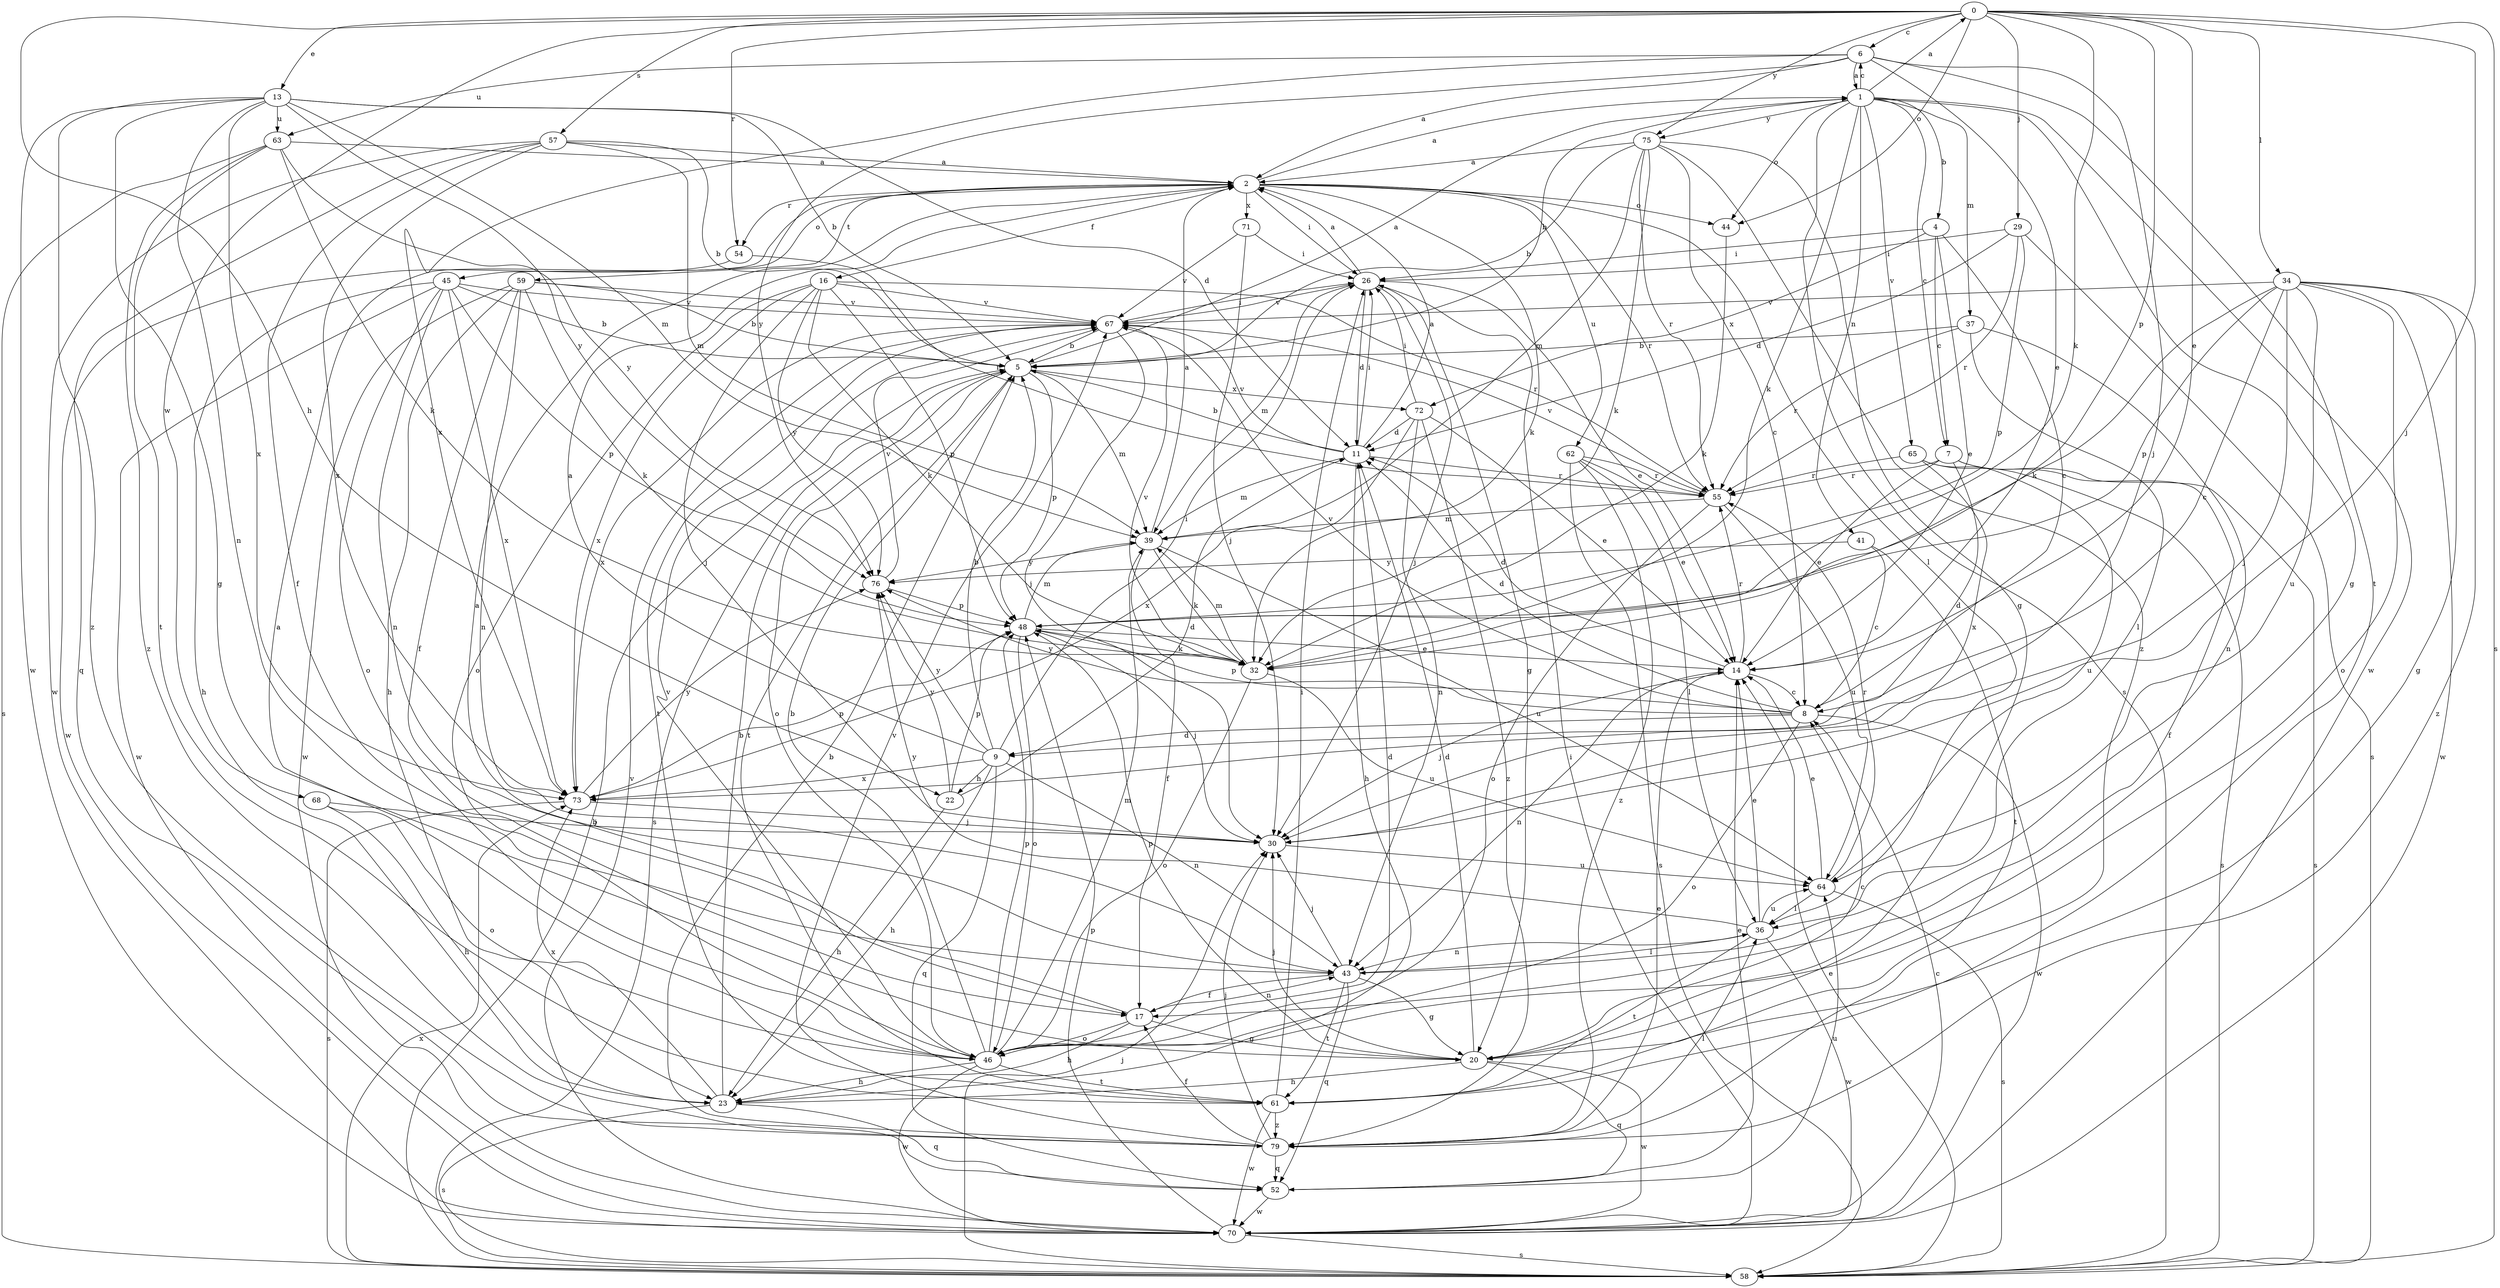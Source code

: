 strict digraph  {
0;
1;
2;
4;
5;
6;
7;
8;
9;
11;
13;
14;
16;
17;
20;
22;
23;
26;
29;
30;
32;
34;
36;
37;
39;
41;
43;
44;
45;
46;
48;
52;
54;
55;
57;
58;
59;
61;
62;
63;
64;
65;
67;
68;
70;
71;
72;
73;
75;
76;
79;
0 -> 6  [label=c];
0 -> 13  [label=e];
0 -> 14  [label=e];
0 -> 22  [label=h];
0 -> 29  [label=j];
0 -> 30  [label=j];
0 -> 32  [label=k];
0 -> 34  [label=l];
0 -> 44  [label=o];
0 -> 48  [label=p];
0 -> 54  [label=r];
0 -> 57  [label=s];
0 -> 58  [label=s];
0 -> 68  [label=w];
0 -> 75  [label=y];
1 -> 0  [label=a];
1 -> 4  [label=b];
1 -> 5  [label=b];
1 -> 6  [label=c];
1 -> 7  [label=c];
1 -> 20  [label=g];
1 -> 32  [label=k];
1 -> 37  [label=m];
1 -> 41  [label=n];
1 -> 44  [label=o];
1 -> 58  [label=s];
1 -> 65  [label=v];
1 -> 70  [label=w];
1 -> 75  [label=y];
2 -> 1  [label=a];
2 -> 16  [label=f];
2 -> 26  [label=i];
2 -> 32  [label=k];
2 -> 36  [label=l];
2 -> 44  [label=o];
2 -> 45  [label=o];
2 -> 54  [label=r];
2 -> 55  [label=r];
2 -> 59  [label=t];
2 -> 62  [label=u];
2 -> 71  [label=x];
4 -> 7  [label=c];
4 -> 8  [label=c];
4 -> 14  [label=e];
4 -> 26  [label=i];
4 -> 72  [label=x];
5 -> 1  [label=a];
5 -> 39  [label=m];
5 -> 46  [label=o];
5 -> 48  [label=p];
5 -> 58  [label=s];
5 -> 61  [label=t];
5 -> 72  [label=x];
6 -> 1  [label=a];
6 -> 2  [label=a];
6 -> 14  [label=e];
6 -> 30  [label=j];
6 -> 61  [label=t];
6 -> 63  [label=u];
6 -> 73  [label=x];
6 -> 76  [label=y];
7 -> 9  [label=d];
7 -> 14  [label=e];
7 -> 17  [label=f];
7 -> 55  [label=r];
7 -> 58  [label=s];
8 -> 9  [label=d];
8 -> 11  [label=d];
8 -> 46  [label=o];
8 -> 48  [label=p];
8 -> 67  [label=v];
8 -> 70  [label=w];
8 -> 76  [label=y];
9 -> 2  [label=a];
9 -> 5  [label=b];
9 -> 22  [label=h];
9 -> 23  [label=h];
9 -> 26  [label=i];
9 -> 43  [label=n];
9 -> 52  [label=q];
9 -> 73  [label=x];
9 -> 76  [label=y];
11 -> 2  [label=a];
11 -> 5  [label=b];
11 -> 23  [label=h];
11 -> 26  [label=i];
11 -> 39  [label=m];
11 -> 55  [label=r];
11 -> 67  [label=v];
13 -> 5  [label=b];
13 -> 11  [label=d];
13 -> 20  [label=g];
13 -> 39  [label=m];
13 -> 43  [label=n];
13 -> 63  [label=u];
13 -> 70  [label=w];
13 -> 73  [label=x];
13 -> 76  [label=y];
13 -> 79  [label=z];
14 -> 8  [label=c];
14 -> 11  [label=d];
14 -> 30  [label=j];
14 -> 43  [label=n];
14 -> 55  [label=r];
16 -> 30  [label=j];
16 -> 32  [label=k];
16 -> 46  [label=o];
16 -> 48  [label=p];
16 -> 55  [label=r];
16 -> 67  [label=v];
16 -> 73  [label=x];
16 -> 76  [label=y];
17 -> 2  [label=a];
17 -> 20  [label=g];
17 -> 23  [label=h];
17 -> 43  [label=n];
17 -> 46  [label=o];
20 -> 8  [label=c];
20 -> 11  [label=d];
20 -> 23  [label=h];
20 -> 30  [label=j];
20 -> 48  [label=p];
20 -> 52  [label=q];
20 -> 70  [label=w];
22 -> 11  [label=d];
22 -> 23  [label=h];
22 -> 48  [label=p];
22 -> 76  [label=y];
23 -> 5  [label=b];
23 -> 52  [label=q];
23 -> 58  [label=s];
23 -> 73  [label=x];
26 -> 2  [label=a];
26 -> 11  [label=d];
26 -> 14  [label=e];
26 -> 20  [label=g];
26 -> 30  [label=j];
26 -> 39  [label=m];
26 -> 67  [label=v];
29 -> 11  [label=d];
29 -> 26  [label=i];
29 -> 48  [label=p];
29 -> 55  [label=r];
29 -> 58  [label=s];
30 -> 64  [label=u];
32 -> 39  [label=m];
32 -> 46  [label=o];
32 -> 64  [label=u];
32 -> 67  [label=v];
34 -> 8  [label=c];
34 -> 20  [label=g];
34 -> 30  [label=j];
34 -> 32  [label=k];
34 -> 46  [label=o];
34 -> 48  [label=p];
34 -> 64  [label=u];
34 -> 67  [label=v];
34 -> 70  [label=w];
34 -> 79  [label=z];
36 -> 14  [label=e];
36 -> 43  [label=n];
36 -> 61  [label=t];
36 -> 64  [label=u];
36 -> 70  [label=w];
36 -> 76  [label=y];
37 -> 5  [label=b];
37 -> 36  [label=l];
37 -> 43  [label=n];
37 -> 55  [label=r];
39 -> 2  [label=a];
39 -> 17  [label=f];
39 -> 32  [label=k];
39 -> 64  [label=u];
39 -> 76  [label=y];
41 -> 8  [label=c];
41 -> 61  [label=t];
41 -> 76  [label=y];
43 -> 17  [label=f];
43 -> 20  [label=g];
43 -> 30  [label=j];
43 -> 36  [label=l];
43 -> 52  [label=q];
43 -> 61  [label=t];
44 -> 32  [label=k];
45 -> 5  [label=b];
45 -> 23  [label=h];
45 -> 43  [label=n];
45 -> 46  [label=o];
45 -> 48  [label=p];
45 -> 67  [label=v];
45 -> 70  [label=w];
45 -> 73  [label=x];
46 -> 2  [label=a];
46 -> 5  [label=b];
46 -> 11  [label=d];
46 -> 23  [label=h];
46 -> 39  [label=m];
46 -> 48  [label=p];
46 -> 61  [label=t];
46 -> 67  [label=v];
46 -> 70  [label=w];
48 -> 14  [label=e];
48 -> 30  [label=j];
48 -> 32  [label=k];
48 -> 39  [label=m];
48 -> 46  [label=o];
52 -> 14  [label=e];
52 -> 64  [label=u];
52 -> 70  [label=w];
54 -> 55  [label=r];
54 -> 70  [label=w];
55 -> 39  [label=m];
55 -> 46  [label=o];
55 -> 64  [label=u];
55 -> 67  [label=v];
57 -> 2  [label=a];
57 -> 5  [label=b];
57 -> 17  [label=f];
57 -> 39  [label=m];
57 -> 52  [label=q];
57 -> 70  [label=w];
57 -> 73  [label=x];
58 -> 5  [label=b];
58 -> 14  [label=e];
58 -> 30  [label=j];
58 -> 73  [label=x];
59 -> 5  [label=b];
59 -> 17  [label=f];
59 -> 23  [label=h];
59 -> 32  [label=k];
59 -> 43  [label=n];
59 -> 67  [label=v];
59 -> 70  [label=w];
61 -> 26  [label=i];
61 -> 70  [label=w];
61 -> 79  [label=z];
62 -> 14  [label=e];
62 -> 36  [label=l];
62 -> 55  [label=r];
62 -> 58  [label=s];
62 -> 79  [label=z];
63 -> 2  [label=a];
63 -> 32  [label=k];
63 -> 58  [label=s];
63 -> 61  [label=t];
63 -> 76  [label=y];
63 -> 79  [label=z];
64 -> 14  [label=e];
64 -> 36  [label=l];
64 -> 55  [label=r];
64 -> 58  [label=s];
65 -> 55  [label=r];
65 -> 58  [label=s];
65 -> 64  [label=u];
65 -> 73  [label=x];
67 -> 5  [label=b];
67 -> 26  [label=i];
67 -> 30  [label=j];
67 -> 61  [label=t];
67 -> 73  [label=x];
68 -> 23  [label=h];
68 -> 30  [label=j];
68 -> 46  [label=o];
70 -> 8  [label=c];
70 -> 26  [label=i];
70 -> 48  [label=p];
70 -> 58  [label=s];
70 -> 67  [label=v];
71 -> 26  [label=i];
71 -> 30  [label=j];
71 -> 67  [label=v];
72 -> 11  [label=d];
72 -> 14  [label=e];
72 -> 26  [label=i];
72 -> 43  [label=n];
72 -> 73  [label=x];
72 -> 79  [label=z];
73 -> 30  [label=j];
73 -> 48  [label=p];
73 -> 58  [label=s];
73 -> 76  [label=y];
75 -> 2  [label=a];
75 -> 5  [label=b];
75 -> 8  [label=c];
75 -> 20  [label=g];
75 -> 32  [label=k];
75 -> 39  [label=m];
75 -> 55  [label=r];
75 -> 79  [label=z];
76 -> 48  [label=p];
76 -> 67  [label=v];
79 -> 5  [label=b];
79 -> 14  [label=e];
79 -> 17  [label=f];
79 -> 30  [label=j];
79 -> 36  [label=l];
79 -> 52  [label=q];
79 -> 67  [label=v];
}
